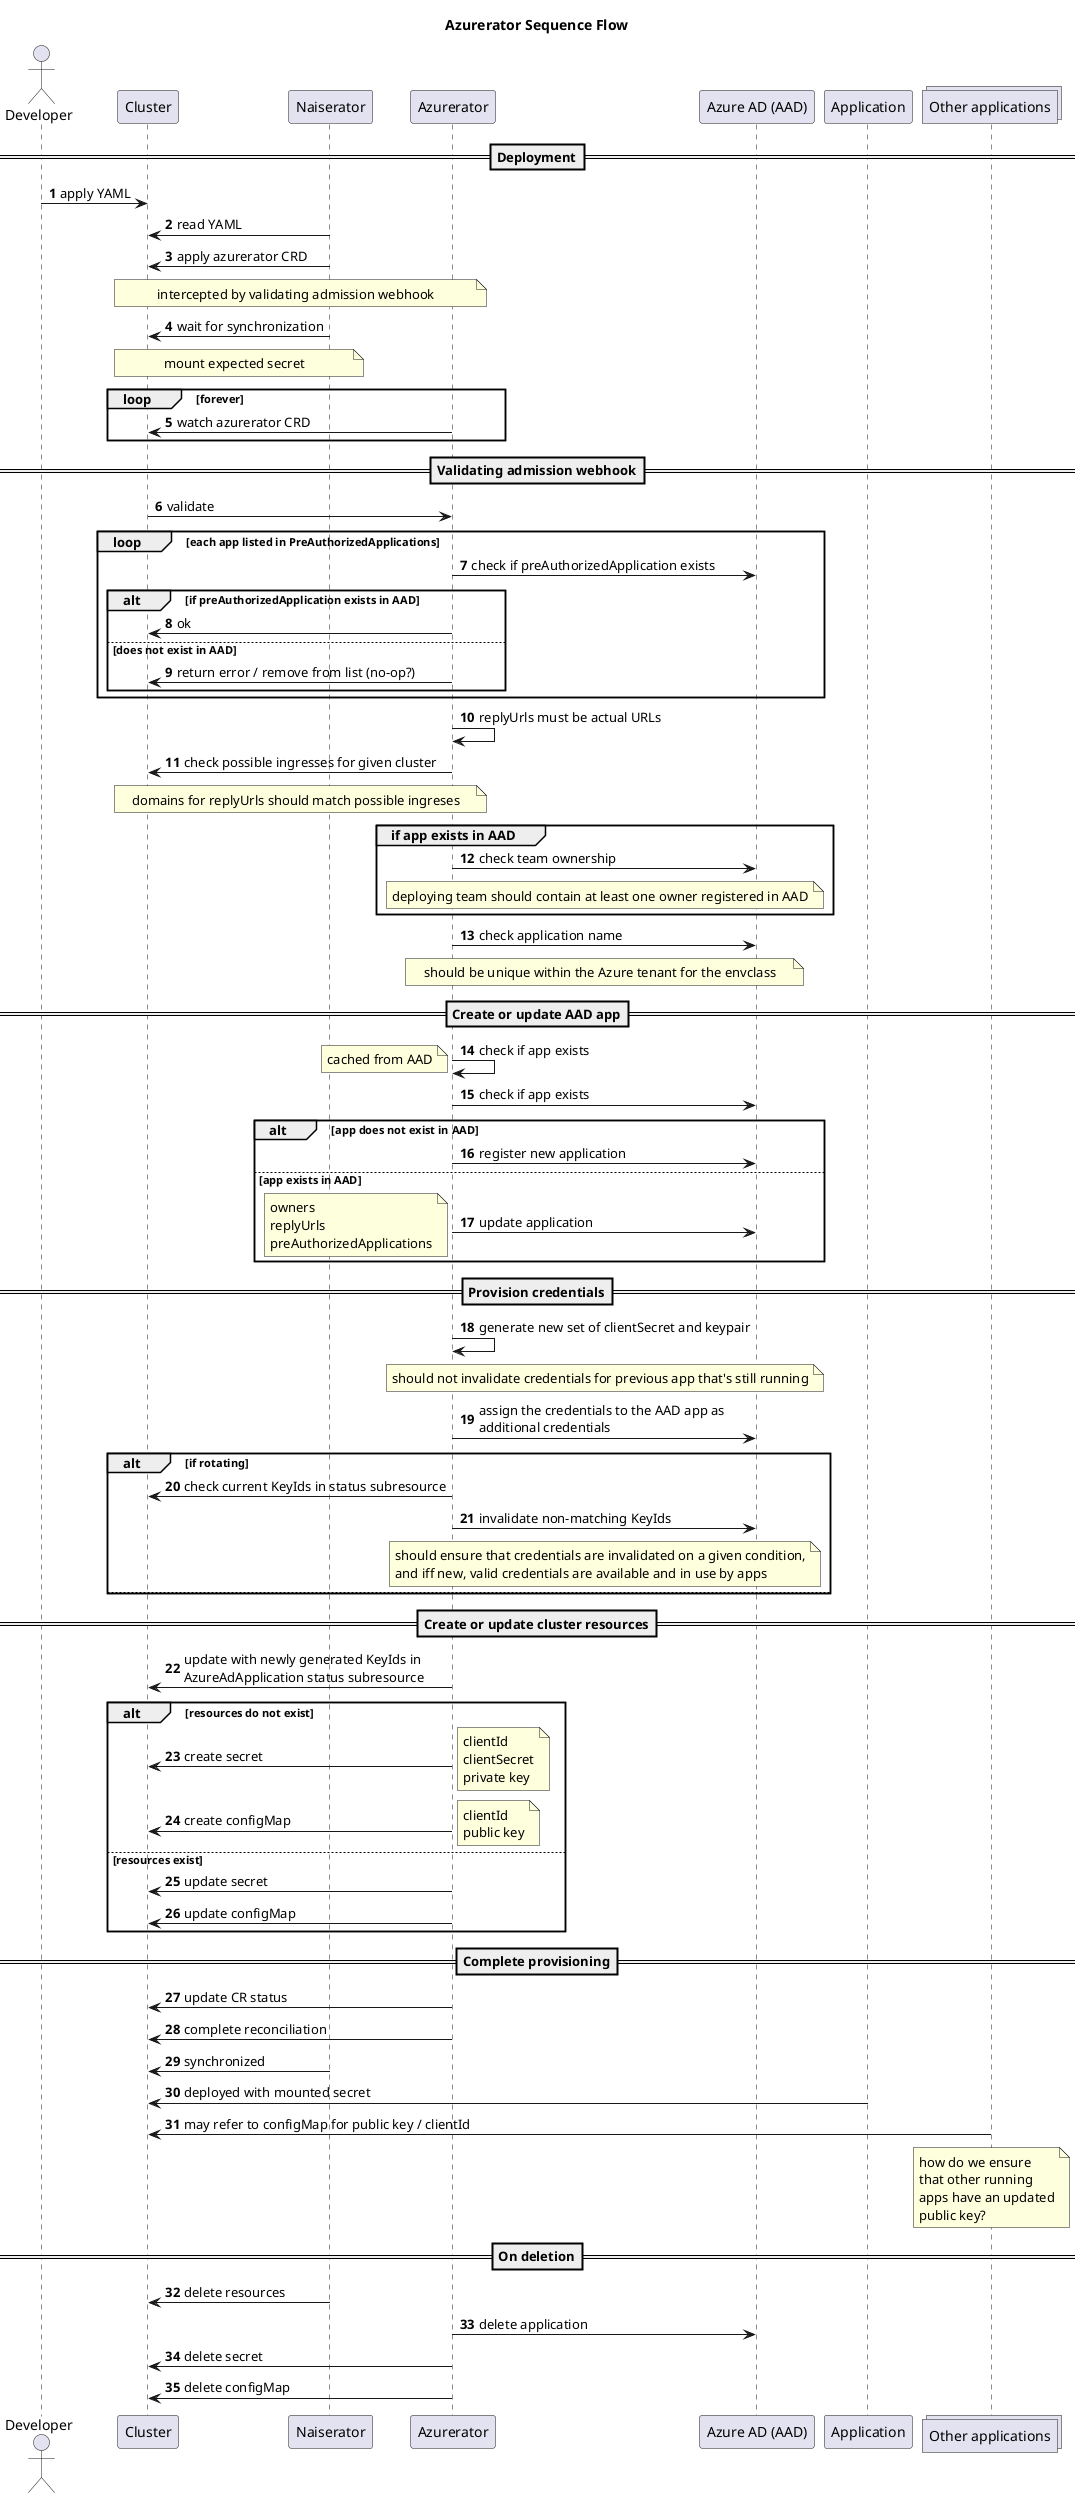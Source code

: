 @startuml component
title Azurerator Sequence Flow
skinparam maxMessageSize 300
autonumber

actor developer as "Developer"
participant cluster as "Cluster"
participant naiserator as "Naiserator"
participant azurerator as "Azurerator"
participant azuread as "Azure AD (AAD)"
participant application as "Application"
collections applications as "Other applications"

==Deployment==
developer -> cluster: apply YAML
cluster <- naiserator: read YAML
cluster <- naiserator: apply azurerator CRD
note over cluster, azurerator: intercepted by validating admission webhook
naiserator -> cluster: wait for synchronization
note over naiserator, cluster: mount expected secret

loop forever
	azurerator -> cluster: watch azurerator CRD
end

==Validating admission webhook==
cluster -> azurerator: validate

loop each app listed in PreAuthorizedApplications
    azurerator -> azuread: check if preAuthorizedApplication exists
    alt if preAuthorizedApplication exists in AAD
        azurerator -> cluster: ok
    else does not exist in AAD
        azurerator -> cluster: return error / remove from list (no-op?)
    end
end
azurerator -> azurerator: replyUrls must be actual URLs

azurerator -> cluster: check possible ingresses for given cluster
note over cluster, azurerator: domains for replyUrls should match possible ingreses
group if app exists in AAD
    azurerator -> azuread: check team ownership
    note over azurerator, azuread
        deploying team should contain at least one owner registered in AAD
    end note
end

azurerator -> azuread: check application name
note over azurerator, azuread: should be unique within the Azure tenant for the envclass

==Create or update AAD app==
azurerator -> azurerator: check if app exists
note left: cached from AAD
azurerator -> azuread: check if app exists
alt app does not exist in AAD
	azurerator -> azuread: register new application
else app exists in AAD
    azurerator -> azuread: update application
    note left
        owners
        replyUrls
        preAuthorizedApplications
    end note
end

==Provision credentials==

azurerator -> azurerator: generate new set of clientSecret and keypair
note over azurerator, azuread
    should not invalidate credentials for previous app that's still running
end note

azurerator -> azuread: assign the credentials to the AAD app as additional credentials

alt if rotating
    azurerator -> cluster: check current KeyIds in status subresource
    azurerator -> azuread: invalidate non-matching KeyIds
    note over azurerator, azuread
        should ensure that credentials are invalidated on a given condition,
        and iff new, valid credentials are available and in use by apps
    end note
else

end

==Create or update cluster resources==
azurerator -> cluster: update with newly generated KeyIds in AzureAdApplication status subresource

alt resources do not exist
	azurerator -> cluster: create secret
	note right
        clientId
        clientSecret
        private key
    end note
	azurerator -> cluster: create configMap
	note right
        clientId
        public key
    end note
else resources exist
    azurerator -> cluster: update secret
    azurerator -> cluster: update configMap
end

==Complete provisioning==
    azurerator -> cluster: update CR status
    azurerator -> cluster: complete reconciliation
    naiserator -> cluster: synchronized
    application -> cluster: deployed with mounted secret
    applications -> cluster: may refer to configMap for public key / clientId
    note over applications
        how do we ensure
        that other running
        apps have an updated
        public key?
    end note

==On deletion==
    naiserator -> cluster: delete resources
    azurerator -> azuread: delete application
    azurerator -> cluster: delete secret
    azurerator -> cluster: delete configMap

@enduml
